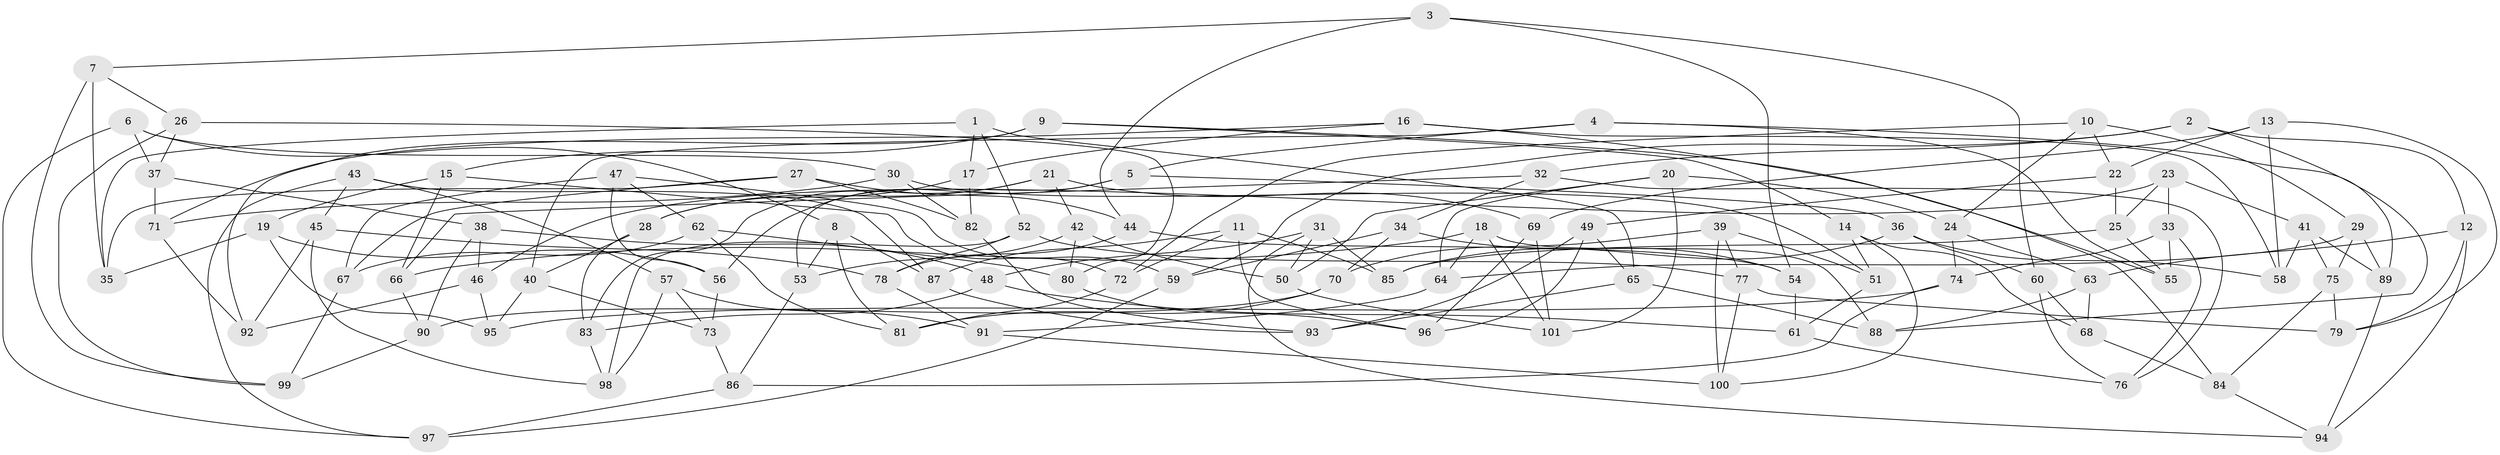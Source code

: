 // coarse degree distribution, {4: 0.3548387096774194, 6: 0.6129032258064516, 5: 0.016129032258064516, 3: 0.016129032258064516}
// Generated by graph-tools (version 1.1) at 2025/42/03/06/25 10:42:17]
// undirected, 101 vertices, 202 edges
graph export_dot {
graph [start="1"]
  node [color=gray90,style=filled];
  1;
  2;
  3;
  4;
  5;
  6;
  7;
  8;
  9;
  10;
  11;
  12;
  13;
  14;
  15;
  16;
  17;
  18;
  19;
  20;
  21;
  22;
  23;
  24;
  25;
  26;
  27;
  28;
  29;
  30;
  31;
  32;
  33;
  34;
  35;
  36;
  37;
  38;
  39;
  40;
  41;
  42;
  43;
  44;
  45;
  46;
  47;
  48;
  49;
  50;
  51;
  52;
  53;
  54;
  55;
  56;
  57;
  58;
  59;
  60;
  61;
  62;
  63;
  64;
  65;
  66;
  67;
  68;
  69;
  70;
  71;
  72;
  73;
  74;
  75;
  76;
  77;
  78;
  79;
  80;
  81;
  82;
  83;
  84;
  85;
  86;
  87;
  88;
  89;
  90;
  91;
  92;
  93;
  94;
  95;
  96;
  97;
  98;
  99;
  100;
  101;
  1 -- 52;
  1 -- 17;
  1 -- 35;
  1 -- 65;
  2 -- 12;
  2 -- 88;
  2 -- 32;
  2 -- 59;
  3 -- 7;
  3 -- 60;
  3 -- 54;
  3 -- 44;
  4 -- 40;
  4 -- 55;
  4 -- 89;
  4 -- 5;
  5 -- 53;
  5 -- 36;
  5 -- 56;
  6 -- 30;
  6 -- 8;
  6 -- 97;
  6 -- 37;
  7 -- 26;
  7 -- 99;
  7 -- 35;
  8 -- 81;
  8 -- 87;
  8 -- 53;
  9 -- 55;
  9 -- 15;
  9 -- 92;
  9 -- 14;
  10 -- 72;
  10 -- 24;
  10 -- 22;
  10 -- 29;
  11 -- 96;
  11 -- 72;
  11 -- 87;
  11 -- 85;
  12 -- 79;
  12 -- 94;
  12 -- 63;
  13 -- 79;
  13 -- 22;
  13 -- 58;
  13 -- 69;
  14 -- 51;
  14 -- 68;
  14 -- 100;
  15 -- 19;
  15 -- 66;
  15 -- 72;
  16 -- 17;
  16 -- 71;
  16 -- 58;
  16 -- 84;
  17 -- 82;
  17 -- 28;
  18 -- 101;
  18 -- 88;
  18 -- 66;
  18 -- 64;
  19 -- 56;
  19 -- 35;
  19 -- 95;
  20 -- 101;
  20 -- 64;
  20 -- 50;
  20 -- 24;
  21 -- 28;
  21 -- 69;
  21 -- 83;
  21 -- 42;
  22 -- 25;
  22 -- 49;
  23 -- 25;
  23 -- 46;
  23 -- 41;
  23 -- 33;
  24 -- 63;
  24 -- 74;
  25 -- 55;
  25 -- 85;
  26 -- 80;
  26 -- 99;
  26 -- 37;
  27 -- 82;
  27 -- 67;
  27 -- 35;
  27 -- 44;
  28 -- 40;
  28 -- 83;
  29 -- 64;
  29 -- 89;
  29 -- 75;
  30 -- 82;
  30 -- 71;
  30 -- 51;
  31 -- 94;
  31 -- 50;
  31 -- 85;
  31 -- 48;
  32 -- 66;
  32 -- 76;
  32 -- 34;
  33 -- 74;
  33 -- 76;
  33 -- 55;
  34 -- 70;
  34 -- 54;
  34 -- 59;
  36 -- 85;
  36 -- 58;
  36 -- 60;
  37 -- 71;
  37 -- 38;
  38 -- 90;
  38 -- 48;
  38 -- 46;
  39 -- 100;
  39 -- 51;
  39 -- 70;
  39 -- 77;
  40 -- 73;
  40 -- 95;
  41 -- 89;
  41 -- 75;
  41 -- 58;
  42 -- 53;
  42 -- 80;
  42 -- 50;
  43 -- 57;
  43 -- 87;
  43 -- 45;
  43 -- 97;
  44 -- 78;
  44 -- 54;
  45 -- 92;
  45 -- 78;
  45 -- 98;
  46 -- 95;
  46 -- 92;
  47 -- 56;
  47 -- 67;
  47 -- 59;
  47 -- 62;
  48 -- 61;
  48 -- 83;
  49 -- 65;
  49 -- 96;
  49 -- 93;
  50 -- 101;
  51 -- 61;
  52 -- 78;
  52 -- 77;
  52 -- 98;
  53 -- 86;
  54 -- 61;
  56 -- 73;
  57 -- 98;
  57 -- 91;
  57 -- 73;
  59 -- 97;
  60 -- 68;
  60 -- 76;
  61 -- 76;
  62 -- 81;
  62 -- 80;
  62 -- 67;
  63 -- 88;
  63 -- 68;
  64 -- 91;
  65 -- 93;
  65 -- 88;
  66 -- 90;
  67 -- 99;
  68 -- 84;
  69 -- 96;
  69 -- 101;
  70 -- 90;
  70 -- 81;
  71 -- 92;
  72 -- 81;
  73 -- 86;
  74 -- 95;
  74 -- 86;
  75 -- 79;
  75 -- 84;
  77 -- 79;
  77 -- 100;
  78 -- 91;
  80 -- 96;
  82 -- 93;
  83 -- 98;
  84 -- 94;
  86 -- 97;
  87 -- 93;
  89 -- 94;
  90 -- 99;
  91 -- 100;
}
